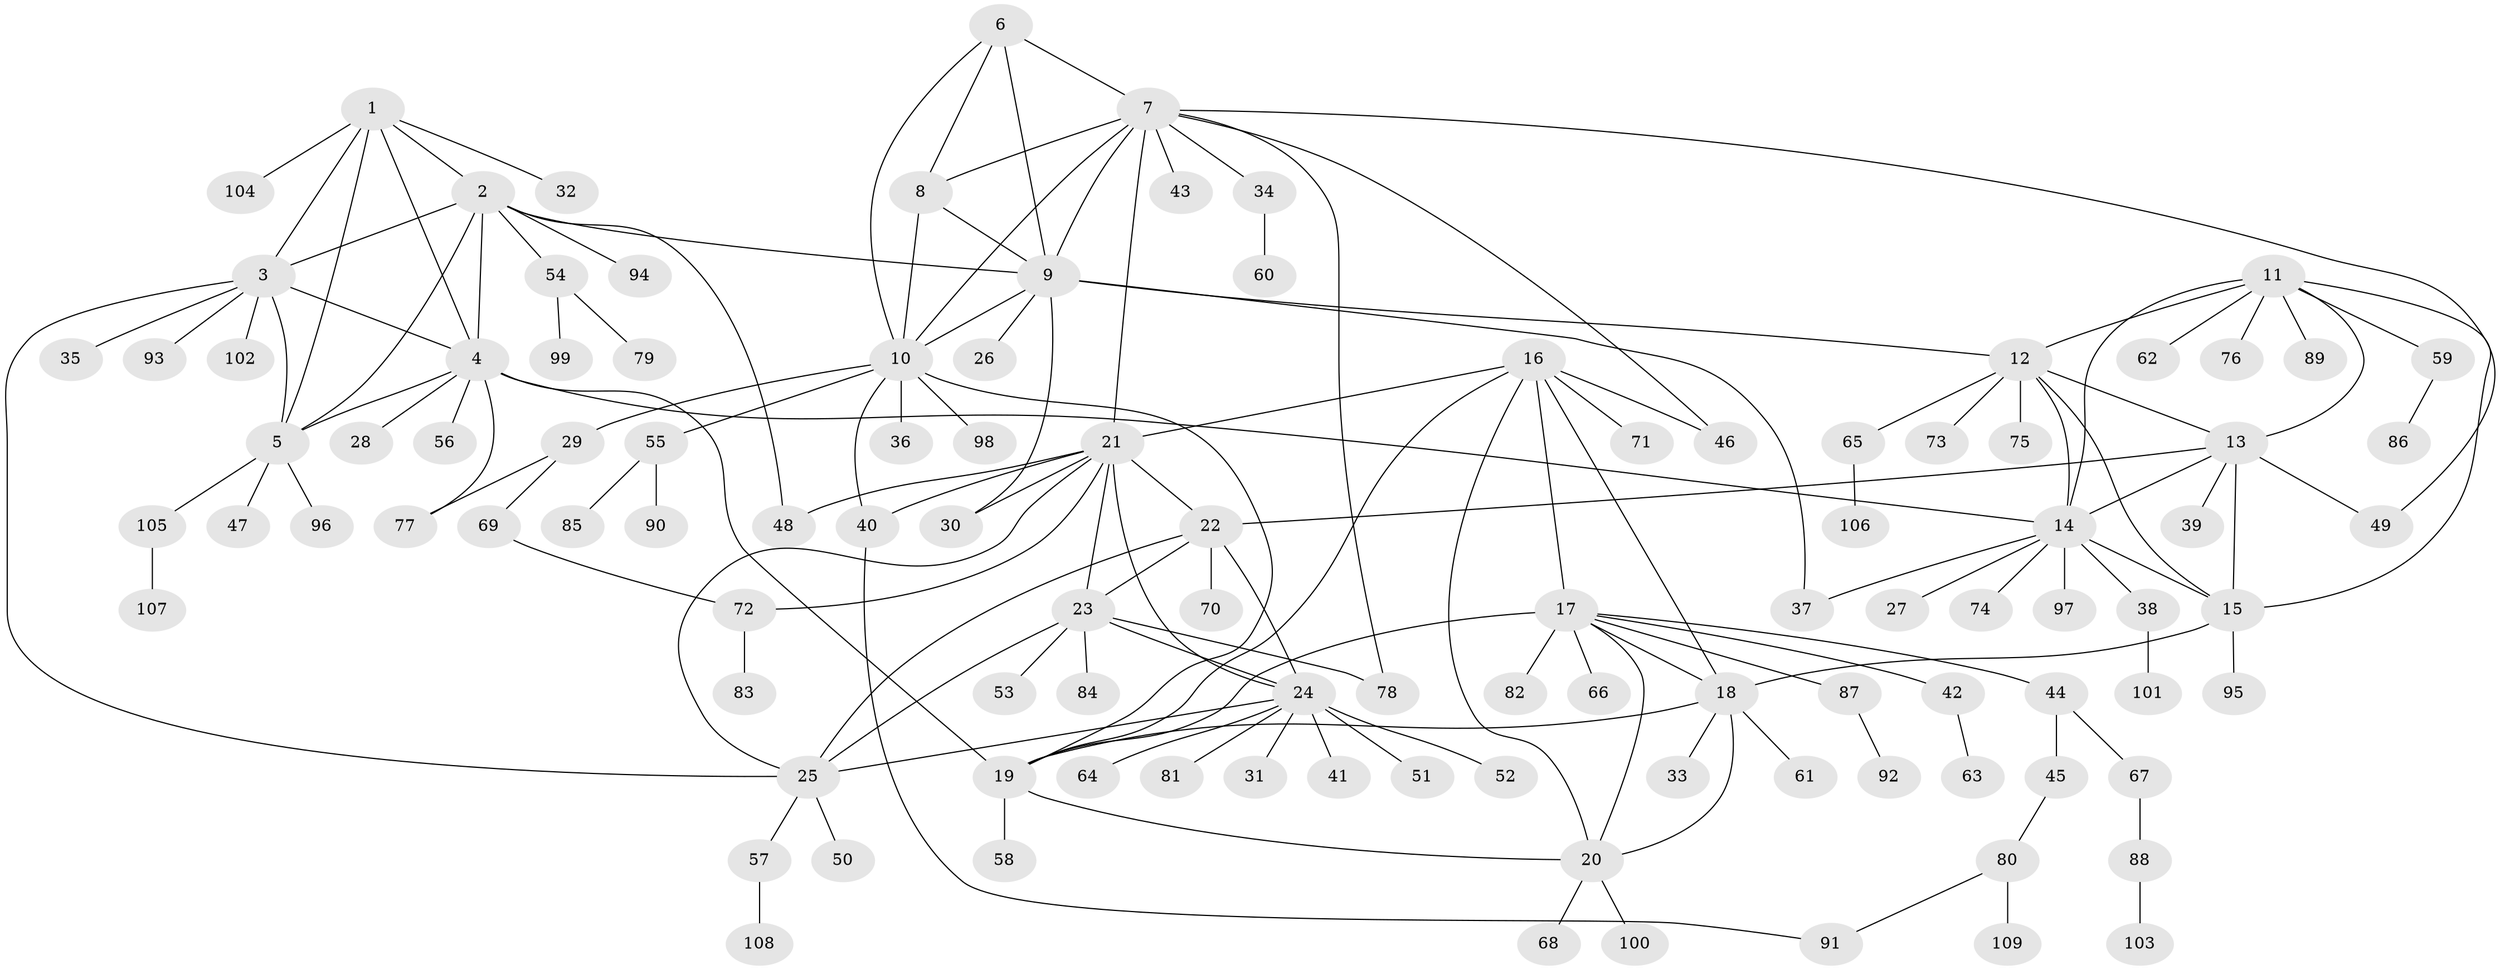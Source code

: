 // coarse degree distribution, {3: 0.04819277108433735, 10: 0.04819277108433735, 4: 0.04819277108433735, 8: 0.04819277108433735, 11: 0.012048192771084338, 7: 0.024096385542168676, 6: 0.012048192771084338, 9: 0.024096385542168676, 1: 0.5662650602409639, 2: 0.1686746987951807}
// Generated by graph-tools (version 1.1) at 2025/42/03/06/25 10:42:11]
// undirected, 109 vertices, 154 edges
graph export_dot {
graph [start="1"]
  node [color=gray90,style=filled];
  1;
  2;
  3;
  4;
  5;
  6;
  7;
  8;
  9;
  10;
  11;
  12;
  13;
  14;
  15;
  16;
  17;
  18;
  19;
  20;
  21;
  22;
  23;
  24;
  25;
  26;
  27;
  28;
  29;
  30;
  31;
  32;
  33;
  34;
  35;
  36;
  37;
  38;
  39;
  40;
  41;
  42;
  43;
  44;
  45;
  46;
  47;
  48;
  49;
  50;
  51;
  52;
  53;
  54;
  55;
  56;
  57;
  58;
  59;
  60;
  61;
  62;
  63;
  64;
  65;
  66;
  67;
  68;
  69;
  70;
  71;
  72;
  73;
  74;
  75;
  76;
  77;
  78;
  79;
  80;
  81;
  82;
  83;
  84;
  85;
  86;
  87;
  88;
  89;
  90;
  91;
  92;
  93;
  94;
  95;
  96;
  97;
  98;
  99;
  100;
  101;
  102;
  103;
  104;
  105;
  106;
  107;
  108;
  109;
  1 -- 2;
  1 -- 3;
  1 -- 4;
  1 -- 5;
  1 -- 32;
  1 -- 104;
  2 -- 3;
  2 -- 4;
  2 -- 5;
  2 -- 9;
  2 -- 48;
  2 -- 54;
  2 -- 94;
  3 -- 4;
  3 -- 5;
  3 -- 25;
  3 -- 35;
  3 -- 93;
  3 -- 102;
  4 -- 5;
  4 -- 14;
  4 -- 19;
  4 -- 28;
  4 -- 56;
  4 -- 77;
  5 -- 47;
  5 -- 96;
  5 -- 105;
  6 -- 7;
  6 -- 8;
  6 -- 9;
  6 -- 10;
  7 -- 8;
  7 -- 9;
  7 -- 10;
  7 -- 21;
  7 -- 34;
  7 -- 43;
  7 -- 46;
  7 -- 49;
  7 -- 78;
  8 -- 9;
  8 -- 10;
  9 -- 10;
  9 -- 12;
  9 -- 26;
  9 -- 30;
  9 -- 37;
  10 -- 19;
  10 -- 29;
  10 -- 36;
  10 -- 40;
  10 -- 55;
  10 -- 98;
  11 -- 12;
  11 -- 13;
  11 -- 14;
  11 -- 15;
  11 -- 59;
  11 -- 62;
  11 -- 76;
  11 -- 89;
  12 -- 13;
  12 -- 14;
  12 -- 15;
  12 -- 65;
  12 -- 73;
  12 -- 75;
  13 -- 14;
  13 -- 15;
  13 -- 22;
  13 -- 39;
  13 -- 49;
  14 -- 15;
  14 -- 27;
  14 -- 37;
  14 -- 38;
  14 -- 74;
  14 -- 97;
  15 -- 18;
  15 -- 95;
  16 -- 17;
  16 -- 18;
  16 -- 19;
  16 -- 20;
  16 -- 21;
  16 -- 46;
  16 -- 71;
  17 -- 18;
  17 -- 19;
  17 -- 20;
  17 -- 42;
  17 -- 44;
  17 -- 66;
  17 -- 82;
  17 -- 87;
  18 -- 19;
  18 -- 20;
  18 -- 33;
  18 -- 61;
  19 -- 20;
  19 -- 58;
  20 -- 68;
  20 -- 100;
  21 -- 22;
  21 -- 23;
  21 -- 24;
  21 -- 25;
  21 -- 30;
  21 -- 40;
  21 -- 48;
  21 -- 72;
  22 -- 23;
  22 -- 24;
  22 -- 25;
  22 -- 70;
  23 -- 24;
  23 -- 25;
  23 -- 53;
  23 -- 78;
  23 -- 84;
  24 -- 25;
  24 -- 31;
  24 -- 41;
  24 -- 51;
  24 -- 52;
  24 -- 64;
  24 -- 81;
  25 -- 50;
  25 -- 57;
  29 -- 69;
  29 -- 77;
  34 -- 60;
  38 -- 101;
  40 -- 91;
  42 -- 63;
  44 -- 45;
  44 -- 67;
  45 -- 80;
  54 -- 79;
  54 -- 99;
  55 -- 85;
  55 -- 90;
  57 -- 108;
  59 -- 86;
  65 -- 106;
  67 -- 88;
  69 -- 72;
  72 -- 83;
  80 -- 91;
  80 -- 109;
  87 -- 92;
  88 -- 103;
  105 -- 107;
}
